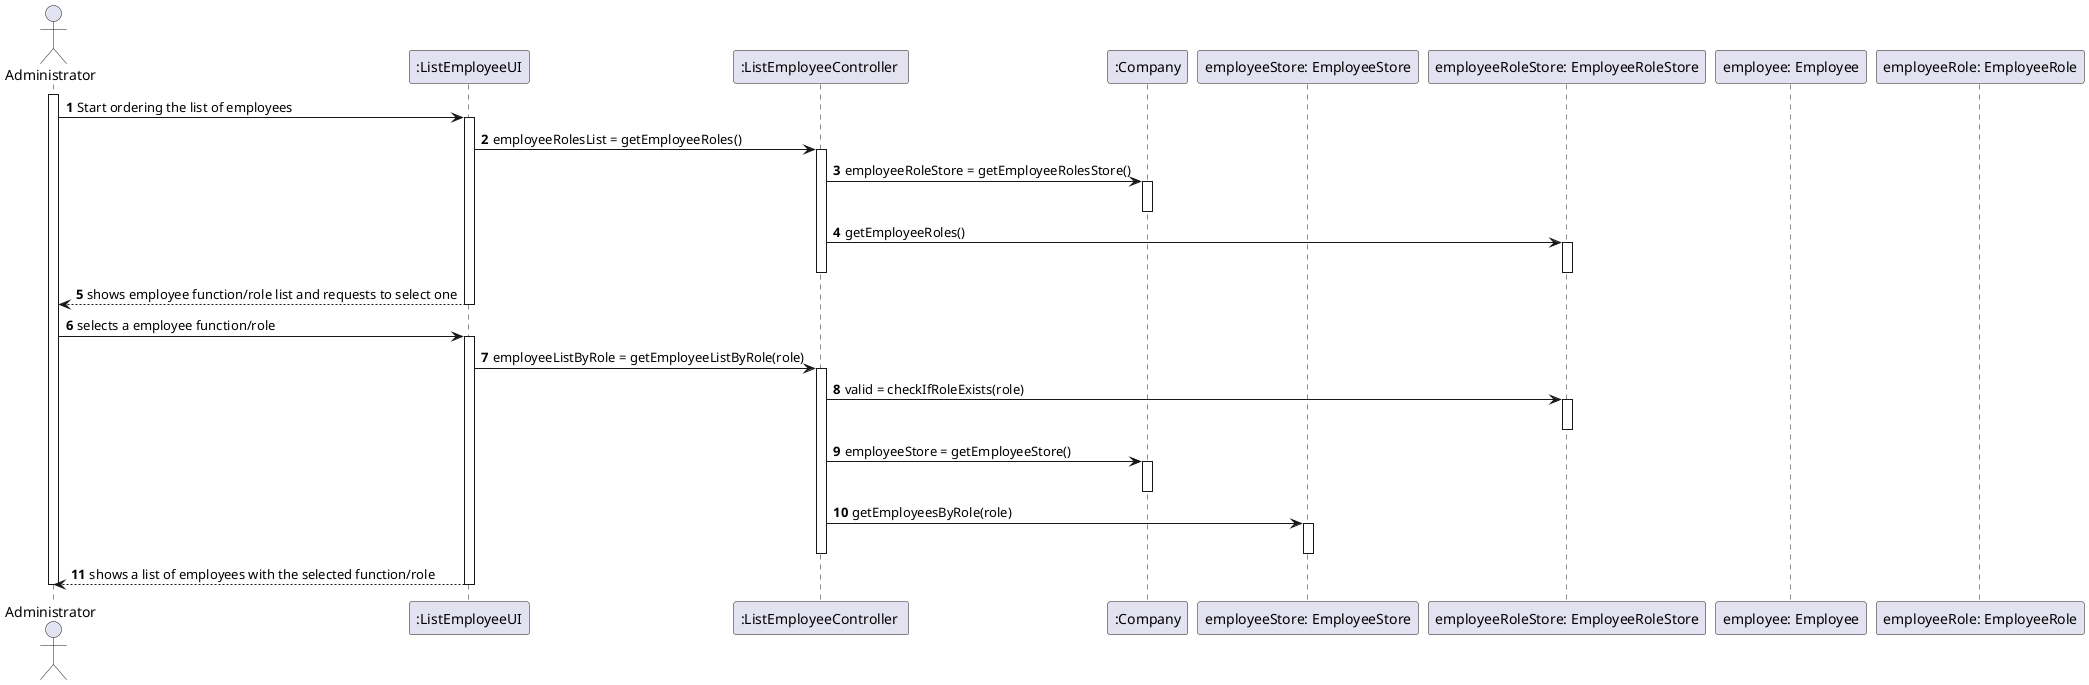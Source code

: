 @startuml
autonumber
'hide footbox

actor "Administrator" as admin

participant ":ListEmployeeUI" as ui
participant ":ListEmployeeController " as controller
participant ":Company" as company
participant "employeeStore: EmployeeStore" as eStore
participant "employeeRoleStore: EmployeeRoleStore" as eRoleStore
participant "employee: Employee" as e
participant "employeeRole: EmployeeRole" as er

activate admin
admin -> ui : Start ordering the list of employees

activate ui
ui -> controller : employeeRolesList = getEmployeeRoles()

activate controller
controller -> company : employeeRoleStore = getEmployeeRolesStore()
activate company
deactivate company

controller -> eRoleStore : getEmployeeRoles()
activate eRoleStore
deactivate eRoleStore

deactivate controller

ui --> admin : shows employee function/role list and requests to select one
deactivate ui

admin -> ui : selects a employee function/role

activate ui
ui -> controller : employeeListByRole = getEmployeeListByRole(role)

activate controller
controller -> eRoleStore : valid = checkIfRoleExists(role)
activate eRoleStore
deactivate eRoleStore

controller -> company : employeeStore = getEmployeeStore()
activate company
deactivate company

controller -> eStore : getEmployeesByRole(role)
activate eStore
deactivate eStore

deactivate controller

ui --> admin : shows a list of employees with the selected function/role
deactivate ui
deactivate admin

@enduml